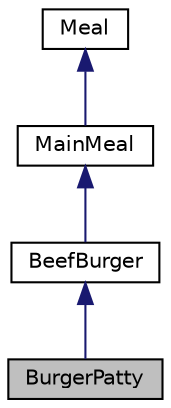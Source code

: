 digraph "BurgerPatty"
{
 // LATEX_PDF_SIZE
  edge [fontname="Helvetica",fontsize="10",labelfontname="Helvetica",labelfontsize="10"];
  node [fontname="Helvetica",fontsize="10",shape=record];
  Node1 [label="BurgerPatty",height=0.2,width=0.4,color="black", fillcolor="grey75", style="filled", fontcolor="black",tooltip=" "];
  Node2 -> Node1 [dir="back",color="midnightblue",fontsize="10",style="solid",fontname="Helvetica"];
  Node2 [label="BeefBurger",height=0.2,width=0.4,color="black", fillcolor="white", style="filled",URL="$classBeefBurger.html",tooltip="The BeefBurger class is a derived class of MainMeal that represents a beef burger."];
  Node3 -> Node2 [dir="back",color="midnightblue",fontsize="10",style="solid",fontname="Helvetica"];
  Node3 [label="MainMeal",height=0.2,width=0.4,color="black", fillcolor="white", style="filled",URL="$classMainMeal.html",tooltip="The MainMeal class is a concrete class that inherits from the Meal class. It provides an implementati..."];
  Node4 -> Node3 [dir="back",color="midnightblue",fontsize="10",style="solid",fontname="Helvetica"];
  Node4 [label="Meal",height=0.2,width=0.4,color="black", fillcolor="white", style="filled",URL="$classMeal.html",tooltip="The Meal class is an abstract base class that defines the interface for creating meals."];
}
